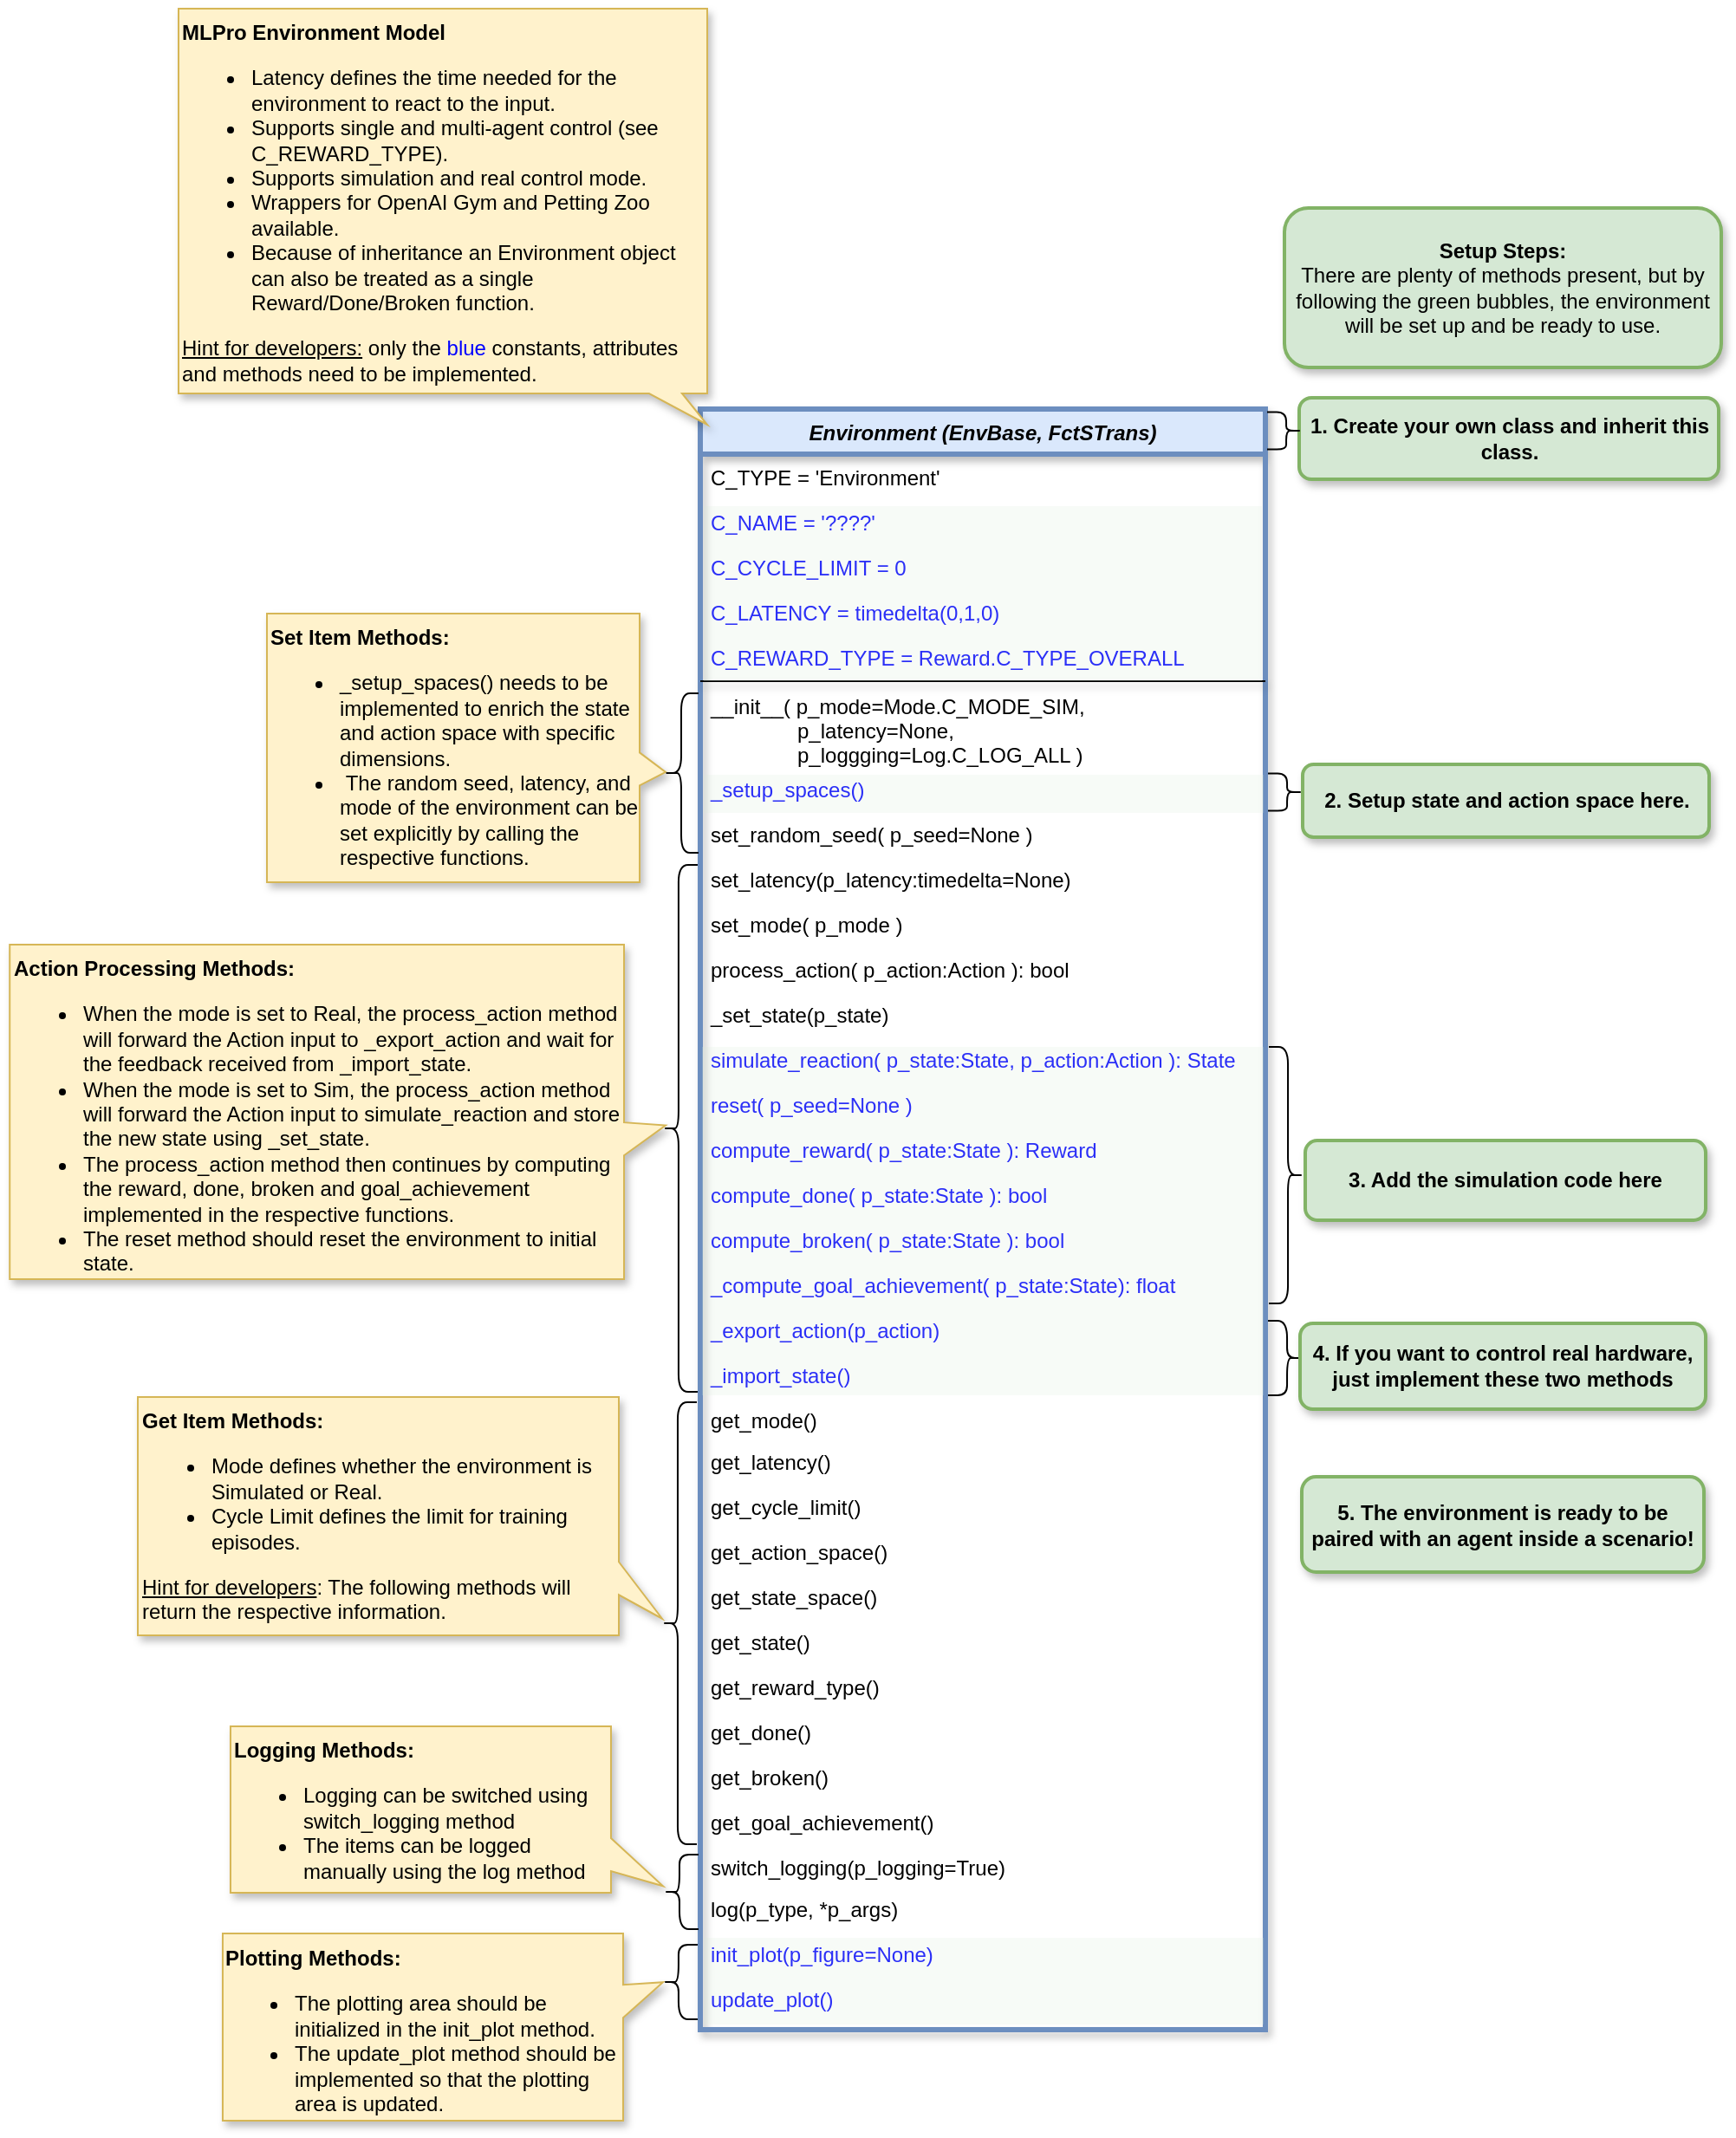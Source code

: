 <mxfile version="15.8.4" type="device"><diagram id="C5RBs43oDa-KdzZeNtuy" name="Page-1"><mxGraphModel dx="1102" dy="857" grid="1" gridSize="1" guides="1" tooltips="1" connect="1" arrows="1" fold="1" page="1" pageScale="1" pageWidth="2336" pageHeight="1654" math="0" shadow="0"><root><mxCell id="WIyWlLk6GJQsqaUBKTNV-0"/><mxCell id="WIyWlLk6GJQsqaUBKTNV-1" parent="WIyWlLk6GJQsqaUBKTNV-0"/><mxCell id="uryo6djWwB9KvB10PPW3-9" value="Environment (EnvBase, FctSTrans)" style="swimlane;fontStyle=3;align=center;verticalAlign=top;childLayout=stackLayout;horizontal=1;startSize=26;horizontalStack=0;resizeParent=1;resizeLast=0;collapsible=1;marginBottom=0;rounded=0;shadow=1;strokeWidth=3;fillColor=#dae8fc;strokeColor=#6c8ebf;" parent="WIyWlLk6GJQsqaUBKTNV-1" vertex="1"><mxGeometry x="720" y="280" width="326" height="935" as="geometry"><mxRectangle x="720" y="280" width="160" height="26" as="alternateBounds"/></mxGeometry></mxCell><mxCell id="uryo6djWwB9KvB10PPW3-32" value="C_TYPE = 'Environment'" style="text;align=left;verticalAlign=top;spacingLeft=4;spacingRight=4;overflow=hidden;rotatable=0;points=[[0,0.5],[1,0.5]];portConstraint=eastwest;shadow=1;" parent="uryo6djWwB9KvB10PPW3-9" vertex="1"><mxGeometry y="26" width="326" height="26" as="geometry"/></mxCell><mxCell id="TkYJrqFQ1CF6RyTgF1H_-7" value="C_NAME = '????'&#10;" style="text;align=left;verticalAlign=top;spacingLeft=4;spacingRight=4;overflow=hidden;rotatable=0;points=[[0,0.5],[1,0.5]];portConstraint=eastwest;fontColor=#0000FF;shadow=1;" parent="uryo6djWwB9KvB10PPW3-9" vertex="1"><mxGeometry y="52" width="326" height="26" as="geometry"/></mxCell><mxCell id="Yf6gx2YHQmqgPu_oZxqH-2" value="C_CYCLE_LIMIT = 0" style="text;align=left;verticalAlign=top;spacingLeft=4;spacingRight=4;overflow=hidden;rotatable=0;points=[[0,0.5],[1,0.5]];portConstraint=eastwest;fontColor=#0000FF;shadow=1;" parent="uryo6djWwB9KvB10PPW3-9" vertex="1"><mxGeometry y="78" width="326" height="26" as="geometry"/></mxCell><mxCell id="PS3gJ7g6Pr1Fm79Ggyp9-0" value="C_LATENCY = timedelta(0,1,0)" style="text;align=left;verticalAlign=top;spacingLeft=4;spacingRight=4;overflow=hidden;rotatable=0;points=[[0,0.5],[1,0.5]];portConstraint=eastwest;fontColor=#0000FF;shadow=1;" parent="uryo6djWwB9KvB10PPW3-9" vertex="1"><mxGeometry y="104" width="326" height="26" as="geometry"/></mxCell><mxCell id="PS3gJ7g6Pr1Fm79Ggyp9-1" value="C_REWARD_TYPE = Reward.C_TYPE_OVERALL" style="text;align=left;verticalAlign=top;spacingLeft=4;spacingRight=4;overflow=hidden;rotatable=0;points=[[0,0.5],[1,0.5]];portConstraint=eastwest;fontColor=#0000FF;shadow=1;" parent="uryo6djWwB9KvB10PPW3-9" vertex="1"><mxGeometry y="130" width="326" height="26" as="geometry"/></mxCell><mxCell id="uryo6djWwB9KvB10PPW3-10" value="" style="line;html=1;strokeWidth=1;align=left;verticalAlign=middle;spacingTop=-1;spacingLeft=3;spacingRight=3;rotatable=0;labelPosition=right;points=[];portConstraint=eastwest;shadow=1;" parent="uryo6djWwB9KvB10PPW3-9" vertex="1"><mxGeometry y="156" width="326" height="2" as="geometry"/></mxCell><mxCell id="uryo6djWwB9KvB10PPW3-11" value="__init__( p_mode=Mode.C_MODE_SIM, &#10;               p_latency=None,&#10;               p_loggging=Log.C_LOG_ALL )" style="text;align=left;verticalAlign=top;spacingLeft=4;spacingRight=4;overflow=hidden;rotatable=0;points=[[0,0.5],[1,0.5]];portConstraint=eastwest;shadow=1;" parent="uryo6djWwB9KvB10PPW3-9" vertex="1"><mxGeometry y="158" width="326" height="48" as="geometry"/></mxCell><mxCell id="m5Z3VqhdcBbQB_03TkeZ-0" value="_setup_spaces()" style="text;align=left;verticalAlign=top;spacingLeft=4;spacingRight=4;overflow=hidden;rotatable=0;points=[[0,0.5],[1,0.5]];portConstraint=eastwest;fontColor=#0000FF;shadow=1;" parent="uryo6djWwB9KvB10PPW3-9" vertex="1"><mxGeometry y="206" width="326" height="26" as="geometry"/></mxCell><mxCell id="m5Z3VqhdcBbQB_03TkeZ-37" value="set_random_seed( p_seed=None )" style="text;align=left;verticalAlign=top;spacingLeft=4;spacingRight=4;overflow=hidden;rotatable=0;points=[[0,0.5],[1,0.5]];portConstraint=eastwest;shadow=1;" parent="uryo6djWwB9KvB10PPW3-9" vertex="1"><mxGeometry y="232" width="326" height="26" as="geometry"/></mxCell><mxCell id="m5Z3VqhdcBbQB_03TkeZ-30" value="set_latency(p_latency:timedelta=None)" style="text;align=left;verticalAlign=top;spacingLeft=4;spacingRight=4;overflow=hidden;rotatable=0;points=[[0,0.5],[1,0.5]];portConstraint=eastwest;shadow=1;" parent="uryo6djWwB9KvB10PPW3-9" vertex="1"><mxGeometry y="258" width="326" height="26" as="geometry"/></mxCell><mxCell id="TkYJrqFQ1CF6RyTgF1H_-2" value="set_mode( p_mode )" style="text;align=left;verticalAlign=top;spacingLeft=4;spacingRight=4;overflow=hidden;rotatable=0;points=[[0,0.5],[1,0.5]];portConstraint=eastwest;shadow=1;" parent="uryo6djWwB9KvB10PPW3-9" vertex="1"><mxGeometry y="284" width="326" height="26" as="geometry"/></mxCell><mxCell id="m5Z3VqhdcBbQB_03TkeZ-5" value="process_action( p_action:Action ): bool" style="text;align=left;verticalAlign=top;spacingLeft=4;spacingRight=4;overflow=hidden;rotatable=0;points=[[0,0.5],[1,0.5]];portConstraint=eastwest;shadow=1;" parent="uryo6djWwB9KvB10PPW3-9" vertex="1"><mxGeometry y="310" width="326" height="26" as="geometry"/></mxCell><mxCell id="m5Z3VqhdcBbQB_03TkeZ-33" value="_set_state(p_state)" style="text;align=left;verticalAlign=top;spacingLeft=4;spacingRight=4;overflow=hidden;rotatable=0;points=[[0,0.5],[1,0.5]];portConstraint=eastwest;shadow=1;" parent="uryo6djWwB9KvB10PPW3-9" vertex="1"><mxGeometry y="336" width="326" height="26" as="geometry"/></mxCell><mxCell id="m5Z3VqhdcBbQB_03TkeZ-41" value="simulate_reaction( p_state:State, p_action:Action ): State" style="text;align=left;verticalAlign=top;spacingLeft=4;spacingRight=4;overflow=hidden;rotatable=0;points=[[0,0.5],[1,0.5]];portConstraint=eastwest;fontColor=#0000FF;shadow=1;" parent="uryo6djWwB9KvB10PPW3-9" vertex="1"><mxGeometry y="362" width="326" height="26" as="geometry"/></mxCell><mxCell id="m5Z3VqhdcBbQB_03TkeZ-38" value="reset( p_seed=None )" style="text;align=left;verticalAlign=top;spacingLeft=4;spacingRight=4;overflow=hidden;rotatable=0;points=[[0,0.5],[1,0.5]];portConstraint=eastwest;fontColor=#0000FF;shadow=1;" parent="uryo6djWwB9KvB10PPW3-9" vertex="1"><mxGeometry y="388" width="326" height="26" as="geometry"/></mxCell><mxCell id="m5Z3VqhdcBbQB_03TkeZ-49" value="compute_reward( p_state:State ): Reward" style="text;align=left;verticalAlign=top;spacingLeft=4;spacingRight=4;overflow=hidden;rotatable=0;points=[[0,0.5],[1,0.5]];portConstraint=eastwest;fontColor=#0000FF;shadow=1;" parent="uryo6djWwB9KvB10PPW3-9" vertex="1"><mxGeometry y="414" width="326" height="26" as="geometry"/></mxCell><mxCell id="m5Z3VqhdcBbQB_03TkeZ-50" value="compute_done( p_state:State ): bool" style="text;align=left;verticalAlign=top;spacingLeft=4;spacingRight=4;overflow=hidden;rotatable=0;points=[[0,0.5],[1,0.5]];portConstraint=eastwest;fontColor=#0000FF;shadow=1;" parent="uryo6djWwB9KvB10PPW3-9" vertex="1"><mxGeometry y="440" width="326" height="26" as="geometry"/></mxCell><mxCell id="m5Z3VqhdcBbQB_03TkeZ-51" value="compute_broken( p_state:State ): bool" style="text;align=left;verticalAlign=top;spacingLeft=4;spacingRight=4;overflow=hidden;rotatable=0;points=[[0,0.5],[1,0.5]];portConstraint=eastwest;fontColor=#0000FF;shadow=1;" parent="uryo6djWwB9KvB10PPW3-9" vertex="1"><mxGeometry y="466" width="326" height="26" as="geometry"/></mxCell><mxCell id="m5Z3VqhdcBbQB_03TkeZ-8" value="_compute_goal_achievement( p_state:State): float" style="text;align=left;verticalAlign=top;spacingLeft=4;spacingRight=4;overflow=hidden;rotatable=0;points=[[0,0.5],[1,0.5]];portConstraint=eastwest;fontColor=#0000FF;shadow=1;" parent="uryo6djWwB9KvB10PPW3-9" vertex="1"><mxGeometry y="492" width="326" height="26" as="geometry"/></mxCell><mxCell id="m5Z3VqhdcBbQB_03TkeZ-6" value="_export_action(p_action)" style="text;align=left;verticalAlign=top;spacingLeft=4;spacingRight=4;overflow=hidden;rotatable=0;points=[[0,0.5],[1,0.5]];portConstraint=eastwest;fontColor=#0000FF;shadow=1;" parent="uryo6djWwB9KvB10PPW3-9" vertex="1"><mxGeometry y="518" width="326" height="26" as="geometry"/></mxCell><mxCell id="m5Z3VqhdcBbQB_03TkeZ-7" value="_import_state()" style="text;align=left;verticalAlign=top;spacingLeft=4;spacingRight=4;overflow=hidden;rotatable=0;points=[[0,0.5],[1,0.5]];portConstraint=eastwest;fontColor=#0000FF;shadow=1;" parent="uryo6djWwB9KvB10PPW3-9" vertex="1"><mxGeometry y="544" width="326" height="26" as="geometry"/></mxCell><mxCell id="TkYJrqFQ1CF6RyTgF1H_-1" value="get_mode()" style="text;align=left;verticalAlign=top;spacingLeft=4;spacingRight=4;overflow=hidden;rotatable=0;points=[[0,0.5],[1,0.5]];portConstraint=eastwest;shadow=1;" parent="uryo6djWwB9KvB10PPW3-9" vertex="1"><mxGeometry y="570" width="326" height="24" as="geometry"/></mxCell><mxCell id="m5Z3VqhdcBbQB_03TkeZ-29" value="get_latency()" style="text;align=left;verticalAlign=top;spacingLeft=4;spacingRight=4;overflow=hidden;rotatable=0;points=[[0,0.5],[1,0.5]];portConstraint=eastwest;shadow=1;" parent="uryo6djWwB9KvB10PPW3-9" vertex="1"><mxGeometry y="594" width="326" height="26" as="geometry"/></mxCell><mxCell id="m5Z3VqhdcBbQB_03TkeZ-4" value="get_cycle_limit()" style="text;align=left;verticalAlign=top;spacingLeft=4;spacingRight=4;overflow=hidden;rotatable=0;points=[[0,0.5],[1,0.5]];portConstraint=eastwest;shadow=1;" parent="uryo6djWwB9KvB10PPW3-9" vertex="1"><mxGeometry y="620" width="326" height="26" as="geometry"/></mxCell><mxCell id="m5Z3VqhdcBbQB_03TkeZ-28" value="get_action_space()" style="text;align=left;verticalAlign=top;spacingLeft=4;spacingRight=4;overflow=hidden;rotatable=0;points=[[0,0.5],[1,0.5]];portConstraint=eastwest;shadow=1;" parent="uryo6djWwB9KvB10PPW3-9" vertex="1"><mxGeometry y="646" width="326" height="26" as="geometry"/></mxCell><mxCell id="m5Z3VqhdcBbQB_03TkeZ-27" value="get_state_space()" style="text;align=left;verticalAlign=top;spacingLeft=4;spacingRight=4;overflow=hidden;rotatable=0;points=[[0,0.5],[1,0.5]];portConstraint=eastwest;shadow=1;" parent="uryo6djWwB9KvB10PPW3-9" vertex="1"><mxGeometry y="672" width="326" height="26" as="geometry"/></mxCell><mxCell id="m5Z3VqhdcBbQB_03TkeZ-32" value="get_state()" style="text;align=left;verticalAlign=top;spacingLeft=4;spacingRight=4;overflow=hidden;rotatable=0;points=[[0,0.5],[1,0.5]];portConstraint=eastwest;shadow=1;" parent="uryo6djWwB9KvB10PPW3-9" vertex="1"><mxGeometry y="698" width="326" height="26" as="geometry"/></mxCell><mxCell id="m5Z3VqhdcBbQB_03TkeZ-31" value="get_reward_type()" style="text;align=left;verticalAlign=top;spacingLeft=4;spacingRight=4;overflow=hidden;rotatable=0;points=[[0,0.5],[1,0.5]];portConstraint=eastwest;shadow=1;" parent="uryo6djWwB9KvB10PPW3-9" vertex="1"><mxGeometry y="724" width="326" height="26" as="geometry"/></mxCell><mxCell id="m5Z3VqhdcBbQB_03TkeZ-34" value="get_done()" style="text;align=left;verticalAlign=top;spacingLeft=4;spacingRight=4;overflow=hidden;rotatable=0;points=[[0,0.5],[1,0.5]];portConstraint=eastwest;shadow=1;" parent="uryo6djWwB9KvB10PPW3-9" vertex="1"><mxGeometry y="750" width="326" height="26" as="geometry"/></mxCell><mxCell id="m5Z3VqhdcBbQB_03TkeZ-35" value="get_broken()" style="text;align=left;verticalAlign=top;spacingLeft=4;spacingRight=4;overflow=hidden;rotatable=0;points=[[0,0.5],[1,0.5]];portConstraint=eastwest;shadow=1;" parent="uryo6djWwB9KvB10PPW3-9" vertex="1"><mxGeometry y="776" width="326" height="26" as="geometry"/></mxCell><mxCell id="m5Z3VqhdcBbQB_03TkeZ-36" value="get_goal_achievement()" style="text;align=left;verticalAlign=top;spacingLeft=4;spacingRight=4;overflow=hidden;rotatable=0;points=[[0,0.5],[1,0.5]];portConstraint=eastwest;shadow=1;" parent="uryo6djWwB9KvB10PPW3-9" vertex="1"><mxGeometry y="802" width="326" height="26" as="geometry"/></mxCell><mxCell id="TkYJrqFQ1CF6RyTgF1H_-10" value="switch_logging(p_logging=True)" style="text;align=left;verticalAlign=top;spacingLeft=4;spacingRight=4;overflow=hidden;rotatable=0;points=[[0,0.5],[1,0.5]];portConstraint=eastwest;shadow=1;" parent="uryo6djWwB9KvB10PPW3-9" vertex="1"><mxGeometry y="828" width="326" height="24" as="geometry"/></mxCell><mxCell id="TkYJrqFQ1CF6RyTgF1H_-11" value="log(p_type, *p_args)" style="text;align=left;verticalAlign=top;spacingLeft=4;spacingRight=4;overflow=hidden;rotatable=0;points=[[0,0.5],[1,0.5]];portConstraint=eastwest;shadow=1;" parent="uryo6djWwB9KvB10PPW3-9" vertex="1"><mxGeometry y="852" width="326" height="26" as="geometry"/></mxCell><mxCell id="TkYJrqFQ1CF6RyTgF1H_-16" value="init_plot(p_figure=None)" style="text;align=left;verticalAlign=top;spacingLeft=4;spacingRight=4;overflow=hidden;rotatable=0;points=[[0,0.5],[1,0.5]];portConstraint=eastwest;fontColor=#0000FF;shadow=1;" parent="uryo6djWwB9KvB10PPW3-9" vertex="1"><mxGeometry y="878" width="326" height="26" as="geometry"/></mxCell><mxCell id="TkYJrqFQ1CF6RyTgF1H_-17" value="update_plot()" style="text;align=left;verticalAlign=top;spacingLeft=4;spacingRight=4;overflow=hidden;rotatable=0;points=[[0,0.5],[1,0.5]];portConstraint=eastwest;fontColor=#0000FF;shadow=1;" parent="uryo6djWwB9KvB10PPW3-9" vertex="1"><mxGeometry y="904" width="326" height="26" as="geometry"/></mxCell><mxCell id="_9IKaMPaV6bp4jiZvNZ1-3" value="&lt;b&gt;MLPro Environment Model&lt;br&gt;&lt;/b&gt;&lt;ul&gt;&lt;li&gt;Latency defines the time needed for the environment to react to the input.&lt;/li&gt;&lt;li&gt;&lt;span&gt;Supports single and multi-agent control (see C_REWARD_TYPE).&lt;/span&gt;&lt;/li&gt;&lt;li&gt;Supports simulation and real control mode.&lt;/li&gt;&lt;li&gt;Wrappers for OpenAI Gym and Petting Zoo available.&lt;/li&gt;&lt;li&gt;Because of inheritance an Environment object can also be treated as a single Reward/Done/Broken function.&lt;/li&gt;&lt;/ul&gt;&lt;div&gt;&lt;u&gt;Hint for developers:&lt;/u&gt; only the &lt;font color=&quot;#0000ff&quot;&gt;blue&lt;/font&gt; constants, attributes and methods need to be implemented.&lt;/div&gt;&lt;div&gt;&lt;br&gt;&lt;/div&gt;" style="shape=callout;whiteSpace=wrap;html=1;perimeter=calloutPerimeter;shadow=1;fillColor=#fff2cc;strokeColor=#d6b656;align=left;verticalAlign=top;base=19;size=18;position=0.89;position2=1;" parent="WIyWlLk6GJQsqaUBKTNV-1" vertex="1"><mxGeometry x="419" y="49" width="305" height="240" as="geometry"/></mxCell><mxCell id="TkYJrqFQ1CF6RyTgF1H_-71" value="&lt;b&gt;Set Item Methods:&lt;/b&gt;&lt;br&gt;&lt;ul&gt;&lt;li&gt;_setup_spaces() needs to be implemented to enrich the state and action space with specific dimensions.&lt;/li&gt;&lt;li&gt;&lt;b style=&quot;font-weight: bold&quot;&gt;&amp;nbsp;&lt;/b&gt;The random seed, latency, and mode of the environment can be set explicitly by calling the respective functions.&amp;nbsp;&lt;/li&gt;&lt;/ul&gt;" style="shape=callout;whiteSpace=wrap;html=1;perimeter=calloutPerimeter;shadow=1;fillColor=#fff2cc;strokeColor=#d6b656;align=left;verticalAlign=top;base=19;size=15;position=0.36;position2=0.41;direction=north;" parent="WIyWlLk6GJQsqaUBKTNV-1" vertex="1"><mxGeometry x="470" y="398" width="230" height="155" as="geometry"/></mxCell><mxCell id="TkYJrqFQ1CF6RyTgF1H_-82" value="&lt;b style=&quot;text-align: left&quot;&gt;2. Setup state and action space here.&lt;/b&gt;" style="rounded=1;whiteSpace=wrap;html=1;strokeColor=#82b366;strokeWidth=2;align=center;fillColor=#d5e8d4;shadow=1;" parent="WIyWlLk6GJQsqaUBKTNV-1" vertex="1"><mxGeometry x="1067.5" y="485" width="234.5" height="42" as="geometry"/></mxCell><mxCell id="TkYJrqFQ1CF6RyTgF1H_-85" value="&lt;b&gt;3. Add the simulation code here&lt;/b&gt;" style="rounded=1;whiteSpace=wrap;html=1;strokeColor=#82b366;strokeWidth=2;align=center;fillColor=#d5e8d4;shadow=1;" parent="WIyWlLk6GJQsqaUBKTNV-1" vertex="1"><mxGeometry x="1069" y="702" width="231" height="46" as="geometry"/></mxCell><mxCell id="TkYJrqFQ1CF6RyTgF1H_-86" value="&lt;b&gt;5. The environment is ready to be paired with an agent inside a scenario!&lt;/b&gt;" style="rounded=1;whiteSpace=wrap;html=1;strokeColor=#82b366;strokeWidth=2;align=center;fillColor=#d5e8d4;shadow=1;" parent="WIyWlLk6GJQsqaUBKTNV-1" vertex="1"><mxGeometry x="1067" y="896" width="232" height="55" as="geometry"/></mxCell><mxCell id="TkYJrqFQ1CF6RyTgF1H_-87" value="&lt;b style=&quot;text-align: left&quot;&gt;1. Create your own class and inherit this class.&lt;/b&gt;" style="rounded=1;whiteSpace=wrap;html=1;strokeColor=#82b366;strokeWidth=2;align=center;fillColor=#d5e8d4;shadow=1;" parent="WIyWlLk6GJQsqaUBKTNV-1" vertex="1"><mxGeometry x="1065.5" y="273.5" width="242" height="47" as="geometry"/></mxCell><mxCell id="TkYJrqFQ1CF6RyTgF1H_-89" value="&lt;b&gt;Setup Steps:&lt;/b&gt;&lt;br&gt;&lt;span&gt;There are plenty of methods present, but by following the green bubbles, the environment will be set up and be ready to use.&lt;/span&gt;" style="rounded=1;whiteSpace=wrap;html=1;strokeColor=#82b366;strokeWidth=2;align=center;fillColor=#d5e8d4;shadow=1;glass=0;sketch=0;" parent="WIyWlLk6GJQsqaUBKTNV-1" vertex="1"><mxGeometry x="1057" y="164" width="252" height="92" as="geometry"/></mxCell><mxCell id="TkYJrqFQ1CF6RyTgF1H_-91" value="&lt;b&gt;Get Item Methods:&lt;/b&gt;&lt;br&gt;&lt;ul&gt;&lt;li&gt;Mode defines whether the environment is Simulated or Real.&lt;/li&gt;&lt;li&gt;&lt;span&gt;Cycle Limit defines the limit for training episodes.&lt;/span&gt;&lt;br&gt;&lt;/li&gt;&lt;/ul&gt;&lt;u&gt;Hint for developers&lt;/u&gt;: The following methods will return the respective information." style="shape=callout;whiteSpace=wrap;html=1;perimeter=calloutPerimeter;shadow=1;fillColor=#fff2cc;strokeColor=#d6b656;align=left;verticalAlign=top;base=19;size=25;position=0.17;position2=0.07;direction=north;" parent="WIyWlLk6GJQsqaUBKTNV-1" vertex="1"><mxGeometry x="395.5" y="850" width="302.5" height="137.5" as="geometry"/></mxCell><mxCell id="TkYJrqFQ1CF6RyTgF1H_-92" value="&lt;b&gt;Logging Methods:&lt;/b&gt;&lt;br&gt;&lt;ul&gt;&lt;li&gt;Logging can be switched using switch_logging method&lt;/li&gt;&lt;li&gt;The items can be logged manually using the log method&lt;/li&gt;&lt;/ul&gt;" style="shape=callout;whiteSpace=wrap;html=1;perimeter=calloutPerimeter;shadow=1;fillColor=#fff2cc;strokeColor=#d6b656;align=left;verticalAlign=top;base=19;size=30;position=0.13;position2=0.04;direction=north;" parent="WIyWlLk6GJQsqaUBKTNV-1" vertex="1"><mxGeometry x="448.98" y="1040" width="249.5" height="96" as="geometry"/></mxCell><mxCell id="TkYJrqFQ1CF6RyTgF1H_-93" value="&lt;b&gt;Plotting Methods:&lt;/b&gt;&lt;br&gt;&lt;ul&gt;&lt;li&gt;The plotting area should be initialized in the init_plot method.&lt;/li&gt;&lt;li&gt;The update_plot method should be implemented so that the plotting area is updated.&lt;/li&gt;&lt;/ul&gt;" style="shape=callout;whiteSpace=wrap;html=1;perimeter=calloutPerimeter;shadow=1;fillColor=#fff2cc;strokeColor=#d6b656;align=left;verticalAlign=top;base=19;size=23;position=0.55;position2=0.74;direction=north;" parent="WIyWlLk6GJQsqaUBKTNV-1" vertex="1"><mxGeometry x="444.48" y="1159.5" width="254" height="108" as="geometry"/></mxCell><mxCell id="PS3gJ7g6Pr1Fm79Ggyp9-3" value="" style="shape=curlyBracket;whiteSpace=wrap;html=1;rounded=1;flipH=1;size=0.449;rotation=-180;" parent="WIyWlLk6GJQsqaUBKTNV-1" vertex="1"><mxGeometry x="698.48" y="543" width="20" height="304" as="geometry"/></mxCell><mxCell id="fwZURScVZWurHKO7oIRO-0" value="&lt;b&gt;Action Processing Methods:&lt;/b&gt;&lt;br&gt;&lt;ul&gt;&lt;li&gt;When the mode is set to Real, the process_action method will forward the Action input to _export_action and wait for the feedback received from _import_state.&lt;/li&gt;&lt;li&gt;When the mode is set to Sim, the process_action method will forward the Action input to simulate_reaction and store the new state using _set_state.&lt;/li&gt;&lt;li&gt;The process_action method then continues by computing the reward, done, broken and goal_achievement implemented in the respective functions.&lt;/li&gt;&lt;li&gt;The reset method should reset the environment to initial state.&lt;/li&gt;&lt;/ul&gt;" style="shape=callout;whiteSpace=wrap;html=1;perimeter=calloutPerimeter;shadow=1;fillColor=#fff2cc;strokeColor=#d6b656;align=left;verticalAlign=top;base=19;size=24;position=0.37;position2=0.46;direction=north;" parent="WIyWlLk6GJQsqaUBKTNV-1" vertex="1"><mxGeometry x="321.62" y="589" width="378.38" height="193" as="geometry"/></mxCell><mxCell id="fwZURScVZWurHKO7oIRO-11" value="" style="shape=curlyBracket;whiteSpace=wrap;html=1;rounded=1;" parent="WIyWlLk6GJQsqaUBKTNV-1" vertex="1"><mxGeometry x="699" y="444" width="20" height="92" as="geometry"/></mxCell><mxCell id="fwZURScVZWurHKO7oIRO-12" value="" style="shape=curlyBracket;whiteSpace=wrap;html=1;rounded=1;flipH=1;size=0.449;rotation=-180;" parent="WIyWlLk6GJQsqaUBKTNV-1" vertex="1"><mxGeometry x="698" y="853" width="20" height="255" as="geometry"/></mxCell><mxCell id="fwZURScVZWurHKO7oIRO-13" value="" style="shape=curlyBracket;whiteSpace=wrap;html=1;rounded=1;flipH=1;size=0.449;rotation=-180;" parent="WIyWlLk6GJQsqaUBKTNV-1" vertex="1"><mxGeometry x="699" y="1114" width="20" height="43" as="geometry"/></mxCell><mxCell id="fwZURScVZWurHKO7oIRO-14" value="" style="shape=curlyBracket;whiteSpace=wrap;html=1;rounded=1;flipH=1;size=0.449;rotation=-180;" parent="WIyWlLk6GJQsqaUBKTNV-1" vertex="1"><mxGeometry x="698.48" y="1166" width="20" height="43" as="geometry"/></mxCell><mxCell id="gMEN6ZakPtvuJz19qwgH-0" value="" style="shape=curlyBracket;whiteSpace=wrap;html=1;rounded=1;flipH=1;size=0.449;rotation=0;" parent="WIyWlLk6GJQsqaUBKTNV-1" vertex="1"><mxGeometry x="1048" y="648" width="20" height="148" as="geometry"/></mxCell><mxCell id="gMEN6ZakPtvuJz19qwgH-1" value="" style="shape=curlyBracket;whiteSpace=wrap;html=1;rounded=1;flipH=1;size=0.449;rotation=0;" parent="WIyWlLk6GJQsqaUBKTNV-1" vertex="1"><mxGeometry x="1047.5" y="806" width="20" height="43" as="geometry"/></mxCell><mxCell id="TkYJrqFQ1CF6RyTgF1H_-81" value="&lt;b&gt;4. If you want to control real hardware, just implement these two methods&lt;/b&gt;" style="rounded=1;whiteSpace=wrap;html=1;strokeColor=#82b366;strokeWidth=2;align=center;fillColor=#d5e8d4;shadow=1;" parent="WIyWlLk6GJQsqaUBKTNV-1" vertex="1"><mxGeometry x="1066" y="807.5" width="234" height="49.5" as="geometry"/></mxCell><mxCell id="gMEN6ZakPtvuJz19qwgH-2" value="" style="shape=curlyBracket;whiteSpace=wrap;html=1;rounded=1;flipH=1;size=0.449;rotation=0;" parent="WIyWlLk6GJQsqaUBKTNV-1" vertex="1"><mxGeometry x="1047.5" y="490.25" width="20" height="21.5" as="geometry"/></mxCell><mxCell id="gMEN6ZakPtvuJz19qwgH-3" value="" style="shape=curlyBracket;whiteSpace=wrap;html=1;rounded=1;flipH=1;size=0.449;rotation=0;" parent="WIyWlLk6GJQsqaUBKTNV-1" vertex="1"><mxGeometry x="1047" y="281.75" width="20" height="21.5" as="geometry"/></mxCell><mxCell id="PS3gJ7g6Pr1Fm79Ggyp9-6" value="" style="rounded=0;whiteSpace=wrap;html=1;strokeColor=none;fillColor=#d5e8d4;opacity=20;" parent="WIyWlLk6GJQsqaUBKTNV-1" vertex="1"><mxGeometry x="721" y="648" width="324" height="201" as="geometry"/></mxCell><mxCell id="fwZURScVZWurHKO7oIRO-7" value="" style="rounded=0;whiteSpace=wrap;html=1;fillColor=#d5e8d4;strokeColor=none;opacity=20;" parent="WIyWlLk6GJQsqaUBKTNV-1" vertex="1"><mxGeometry x="722" y="491" width="323" height="22" as="geometry"/></mxCell><mxCell id="fwZURScVZWurHKO7oIRO-8" value="" style="rounded=0;whiteSpace=wrap;html=1;opacity=20;fillColor=#d5e8d4;strokeColor=none;" parent="WIyWlLk6GJQsqaUBKTNV-1" vertex="1"><mxGeometry x="722" y="336" width="322" height="101" as="geometry"/></mxCell><mxCell id="fwZURScVZWurHKO7oIRO-9" value="" style="rounded=0;whiteSpace=wrap;html=1;opacity=20;fillColor=#d5e8d4;strokeColor=none;" parent="WIyWlLk6GJQsqaUBKTNV-1" vertex="1"><mxGeometry x="722" y="1162" width="323" height="50" as="geometry"/></mxCell></root></mxGraphModel></diagram></mxfile>